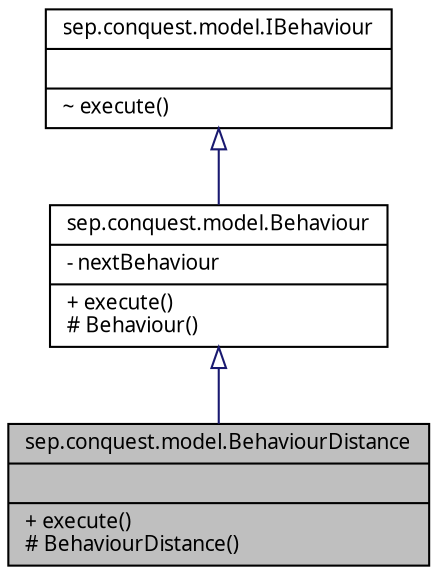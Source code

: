 digraph G
{
  edge [fontname="FreeSans.ttf",fontsize="10",labelfontname="FreeSans.ttf",labelfontsize="10"];
  node [fontname="FreeSans.ttf",fontsize="10",shape=record];
  Node1 [label="{sep.conquest.model.BehaviourDistance\n||+ execute()\l# BehaviourDistance()\l}",height=0.2,width=0.4,color="black", fillcolor="grey75", style="filled" fontcolor="black"];
  Node2 -> Node1 [dir=back,color="midnightblue",fontsize="10",style="solid",arrowtail="empty"];
  Node2 [label="{sep.conquest.model.Behaviour\n|- nextBehaviour\l|+ execute()\l# Behaviour()\l}",height=0.2,width=0.4,color="black", fillcolor="white", style="filled",URL="$classsep_1_1conquest_1_1model_1_1_behaviour.html"];
  Node3 -> Node2 [dir=back,color="midnightblue",fontsize="10",style="solid",arrowtail="empty"];
  Node3 [label="{sep.conquest.model.IBehaviour\n||~ execute()\l}",height=0.2,width=0.4,color="black", fillcolor="white", style="filled",URL="$interfacesep_1_1conquest_1_1model_1_1_i_behaviour.html"];
}
